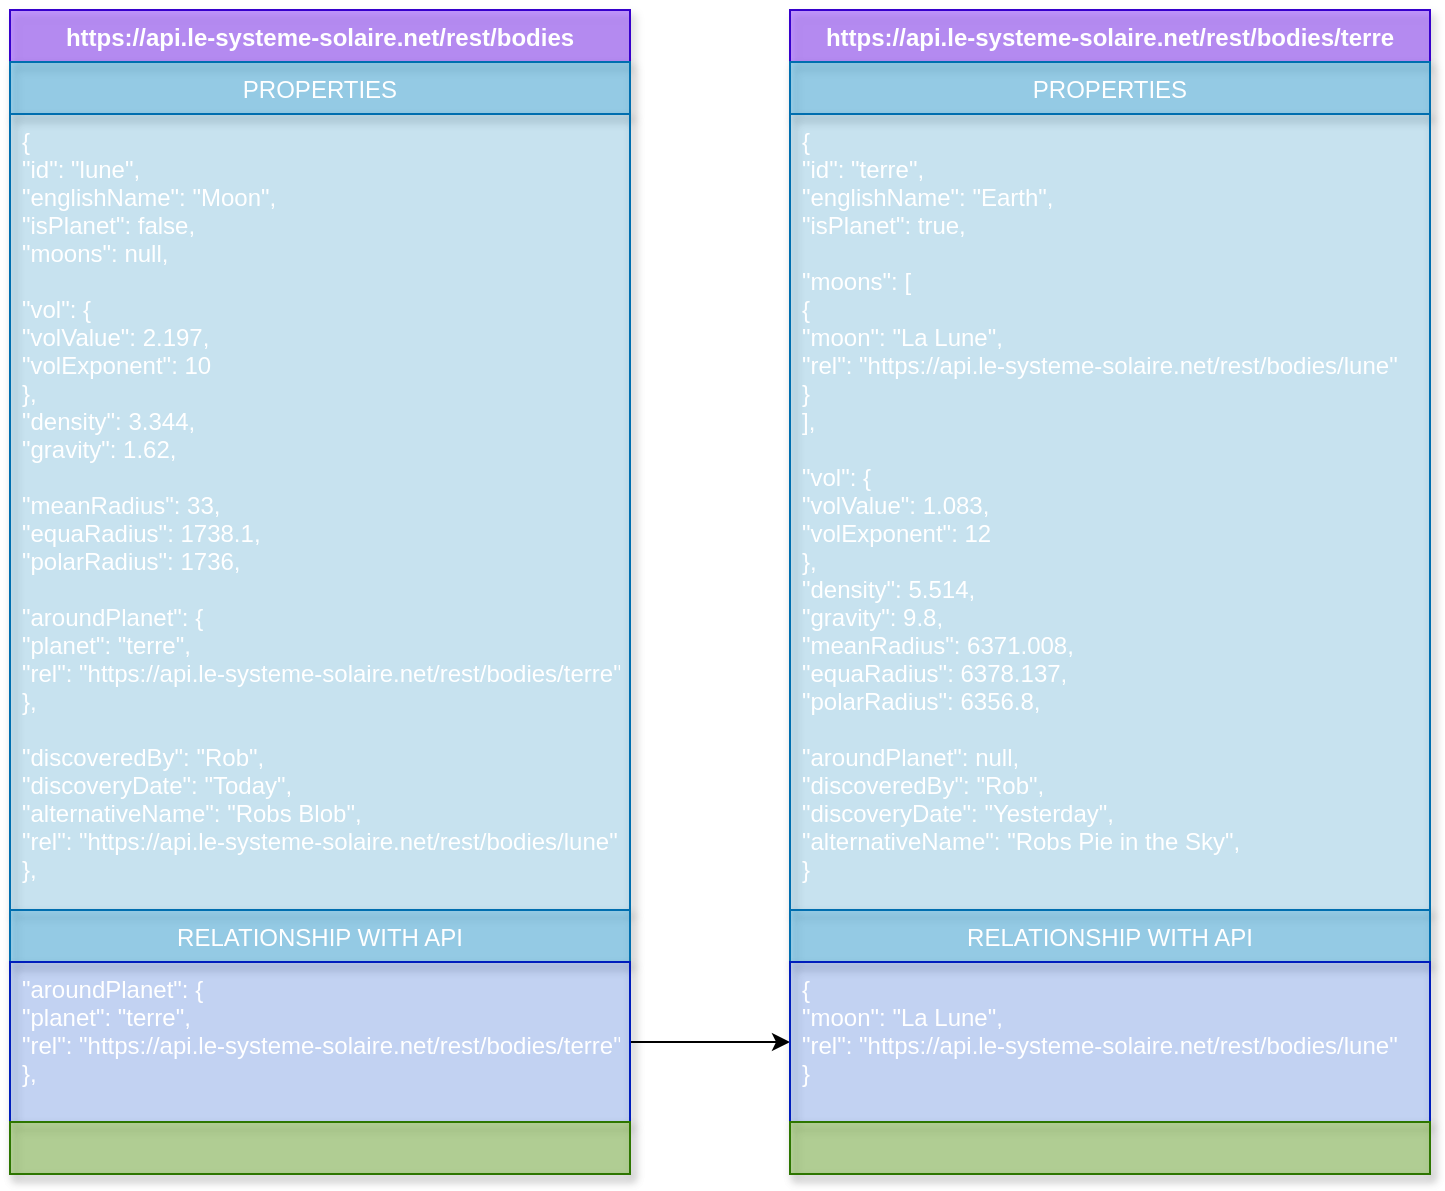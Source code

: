 <mxfile version="13.7.9" type="device"><diagram id="6P73jqx8OS_Tus27hIRr" name="Page-1"><mxGraphModel dx="1899" dy="643" grid="1" gridSize="10" guides="1" tooltips="1" connect="1" arrows="1" fold="1" page="1" pageScale="1" pageWidth="827" pageHeight="1169" math="0" shadow="0"><root><mxCell id="0"/><mxCell id="1" parent="0"/><mxCell id="ZCyXZ90DWrln7kdVa-eS-60" value="" style="edgeStyle=orthogonalEdgeStyle;rounded=0;orthogonalLoop=1;jettySize=auto;html=1;" edge="1" parent="1" source="ZCyXZ90DWrln7kdVa-eS-50" target="ZCyXZ90DWrln7kdVa-eS-58"><mxGeometry relative="1" as="geometry"/></mxCell><mxCell id="ZCyXZ90DWrln7kdVa-eS-44" value="https://api.le-systeme-solaire.net/rest/bodies" style="swimlane;fontStyle=1;align=center;verticalAlign=top;childLayout=stackLayout;horizontal=1;startSize=26;horizontalStack=0;resizeParent=1;resizeParentMax=0;resizeLast=0;collapsible=1;marginBottom=0;shadow=1;strokeOpacity=100;fillColor=#6a00ff;strokeColor=#3700CC;fontColor=#ffffff;fillOpacity=40;" vertex="1" parent="1"><mxGeometry x="-600" y="456" width="310" height="582" as="geometry"/></mxCell><mxCell id="ZCyXZ90DWrln7kdVa-eS-45" value="PROPERTIES" style="text;align=center;verticalAlign=top;spacingLeft=4;spacingRight=4;overflow=hidden;rotatable=0;points=[[0,0.5],[1,0.5]];portConstraint=eastwest;shadow=1;strokeOpacity=100;fillColor=#1ba1e2;strokeColor=#006EAF;fontColor=#ffffff;fillOpacity=40;" vertex="1" parent="ZCyXZ90DWrln7kdVa-eS-44"><mxGeometry y="26" width="310" height="26" as="geometry"/></mxCell><mxCell id="ZCyXZ90DWrln7kdVa-eS-46" value="{&#10;&quot;id&quot;: &quot;lune&quot;,&#10;&quot;englishName&quot;: &quot;Moon&quot;,&#10;&quot;isPlanet&quot;: false,&#10;&quot;moons&quot;: null,&#10;&#10;&quot;vol&quot;: {&#10;&quot;volValue&quot;: 2.197,&#10;&quot;volExponent&quot;: 10&#10;},&#10;&quot;density&quot;: 3.344,&#10;&quot;gravity&quot;: 1.62,&#10;&#10;&quot;meanRadius&quot;: 33,&#10;&quot;equaRadius&quot;: 1738.1,&#10;&quot;polarRadius&quot;: 1736,&#10;&#10;&quot;aroundPlanet&quot;: {&#10;&quot;planet&quot;: &quot;terre&quot;,&#10;&quot;rel&quot;: &quot;https://api.le-systeme-solaire.net/rest/bodies/terre&quot;&#10;},&#10;&#10;&quot;discoveredBy&quot;: &quot;Rob&quot;,&#10;&quot;discoveryDate&quot;: &quot;Today&quot;,&#10;&quot;alternativeName&quot;: &quot;Robs Blob&quot;,&#10;&quot;rel&quot;: &quot;https://api.le-systeme-solaire.net/rest/bodies/lune&quot;&#10;}," style="text;align=left;verticalAlign=top;spacingLeft=4;spacingRight=4;overflow=hidden;rotatable=0;points=[[0,0.5],[1,0.5]];portConstraint=eastwest;shadow=1;strokeOpacity=100;fillColor=#1ba1e2;strokeColor=#006EAF;fontColor=#ffffff;fillOpacity=20;fontStyle=0" vertex="1" parent="ZCyXZ90DWrln7kdVa-eS-44"><mxGeometry y="52" width="310" height="398" as="geometry"/></mxCell><mxCell id="ZCyXZ90DWrln7kdVa-eS-51" value="RELATIONSHIP WITH API" style="text;align=center;verticalAlign=top;spacingLeft=4;spacingRight=4;overflow=hidden;rotatable=0;points=[[0,0.5],[1,0.5]];portConstraint=eastwest;shadow=1;strokeOpacity=100;fillColor=#1ba1e2;strokeColor=#006EAF;fontColor=#ffffff;fillOpacity=40;" vertex="1" parent="ZCyXZ90DWrln7kdVa-eS-44"><mxGeometry y="450" width="310" height="26" as="geometry"/></mxCell><mxCell id="ZCyXZ90DWrln7kdVa-eS-50" value="&quot;aroundPlanet&quot;: {&#10;&quot;planet&quot;: &quot;terre&quot;,&#10;&quot;rel&quot;: &quot;https://api.le-systeme-solaire.net/rest/bodies/terre&quot;&#10;}," style="text;align=left;verticalAlign=top;spacingLeft=4;spacingRight=4;overflow=hidden;rotatable=0;points=[[0,0.5],[1,0.5]];portConstraint=eastwest;shadow=1;strokeOpacity=100;fillColor=#0050ef;strokeColor=#001DBC;fontColor=#ffffff;fillOpacity=20;fontStyle=0" vertex="1" parent="ZCyXZ90DWrln7kdVa-eS-44"><mxGeometry y="476" width="310" height="80" as="geometry"/></mxCell><mxCell id="ZCyXZ90DWrln7kdVa-eS-47" value="" style="text;align=center;verticalAlign=top;spacingLeft=4;spacingRight=4;overflow=hidden;rotatable=0;points=[[0,0.5],[1,0.5]];portConstraint=eastwest;shadow=1;strokeOpacity=100;fillColor=#60a917;strokeColor=#2D7600;fontColor=#ffffff;fillOpacity=40;" vertex="1" parent="ZCyXZ90DWrln7kdVa-eS-44"><mxGeometry y="556" width="310" height="26" as="geometry"/></mxCell><mxCell id="ZCyXZ90DWrln7kdVa-eS-54" value="https://api.le-systeme-solaire.net/rest/bodies/terre" style="swimlane;fontStyle=1;align=center;verticalAlign=top;childLayout=stackLayout;horizontal=1;startSize=26;horizontalStack=0;resizeParent=1;resizeParentMax=0;resizeLast=0;collapsible=1;marginBottom=0;shadow=1;strokeOpacity=100;fillColor=#6a00ff;strokeColor=#3700CC;fontColor=#ffffff;fillOpacity=40;" vertex="1" parent="1"><mxGeometry x="-210" y="456" width="320" height="582" as="geometry"/></mxCell><mxCell id="ZCyXZ90DWrln7kdVa-eS-55" value="PROPERTIES" style="text;align=center;verticalAlign=top;spacingLeft=4;spacingRight=4;overflow=hidden;rotatable=0;points=[[0,0.5],[1,0.5]];portConstraint=eastwest;shadow=1;strokeOpacity=100;fillColor=#1ba1e2;strokeColor=#006EAF;fontColor=#ffffff;fillOpacity=40;" vertex="1" parent="ZCyXZ90DWrln7kdVa-eS-54"><mxGeometry y="26" width="320" height="26" as="geometry"/></mxCell><mxCell id="ZCyXZ90DWrln7kdVa-eS-56" value="{&#10;&quot;id&quot;: &quot;terre&quot;,&#10;&quot;englishName&quot;: &quot;Earth&quot;,&#10;&quot;isPlanet&quot;: true,&#10;&#10;&quot;moons&quot;: [&#10;{&#10;&quot;moon&quot;: &quot;La Lune&quot;,&#10;&quot;rel&quot;: &quot;https://api.le-systeme-solaire.net/rest/bodies/lune&quot;&#10;}&#10;],&#10;&#10;&quot;vol&quot;: {&#10;&quot;volValue&quot;: 1.083,&#10;&quot;volExponent&quot;: 12&#10;},&#10;&quot;density&quot;: 5.514,&#10;&quot;gravity&quot;: 9.8,&#10;&quot;meanRadius&quot;: 6371.008,&#10;&quot;equaRadius&quot;: 6378.137,&#10;&quot;polarRadius&quot;: 6356.8,&#10;&#10;&quot;aroundPlanet&quot;: null,&#10;&quot;discoveredBy&quot;: &quot;Rob&quot;,&#10;&quot;discoveryDate&quot;: &quot;Yesterday&quot;,&#10;&quot;alternativeName&quot;: &quot;Robs Pie in the Sky&quot;,&#10;}" style="text;align=left;verticalAlign=top;spacingLeft=4;spacingRight=4;overflow=hidden;rotatable=0;points=[[0,0.5],[1,0.5]];portConstraint=eastwest;shadow=1;strokeOpacity=100;fillColor=#1ba1e2;strokeColor=#006EAF;fontColor=#ffffff;fillOpacity=20;fontStyle=0" vertex="1" parent="ZCyXZ90DWrln7kdVa-eS-54"><mxGeometry y="52" width="320" height="398" as="geometry"/></mxCell><mxCell id="ZCyXZ90DWrln7kdVa-eS-57" value="RELATIONSHIP WITH API" style="text;align=center;verticalAlign=top;spacingLeft=4;spacingRight=4;overflow=hidden;rotatable=0;points=[[0,0.5],[1,0.5]];portConstraint=eastwest;shadow=1;strokeOpacity=100;fillColor=#1ba1e2;strokeColor=#006EAF;fontColor=#ffffff;fillOpacity=40;" vertex="1" parent="ZCyXZ90DWrln7kdVa-eS-54"><mxGeometry y="450" width="320" height="26" as="geometry"/></mxCell><mxCell id="ZCyXZ90DWrln7kdVa-eS-58" value="{&#10;&quot;moon&quot;: &quot;La Lune&quot;,&#10;&quot;rel&quot;: &quot;https://api.le-systeme-solaire.net/rest/bodies/lune&quot;&#10;}" style="text;align=left;verticalAlign=top;spacingLeft=4;spacingRight=4;overflow=hidden;rotatable=0;points=[[0,0.5],[1,0.5]];portConstraint=eastwest;shadow=1;strokeOpacity=100;fillColor=#0050ef;strokeColor=#001DBC;fontColor=#ffffff;fillOpacity=20;fontStyle=0" vertex="1" parent="ZCyXZ90DWrln7kdVa-eS-54"><mxGeometry y="476" width="320" height="80" as="geometry"/></mxCell><mxCell id="ZCyXZ90DWrln7kdVa-eS-59" value="" style="text;align=center;verticalAlign=top;spacingLeft=4;spacingRight=4;overflow=hidden;rotatable=0;points=[[0,0.5],[1,0.5]];portConstraint=eastwest;shadow=1;strokeOpacity=100;fillColor=#60a917;strokeColor=#2D7600;fontColor=#ffffff;fillOpacity=40;" vertex="1" parent="ZCyXZ90DWrln7kdVa-eS-54"><mxGeometry y="556" width="320" height="26" as="geometry"/></mxCell></root></mxGraphModel></diagram></mxfile>